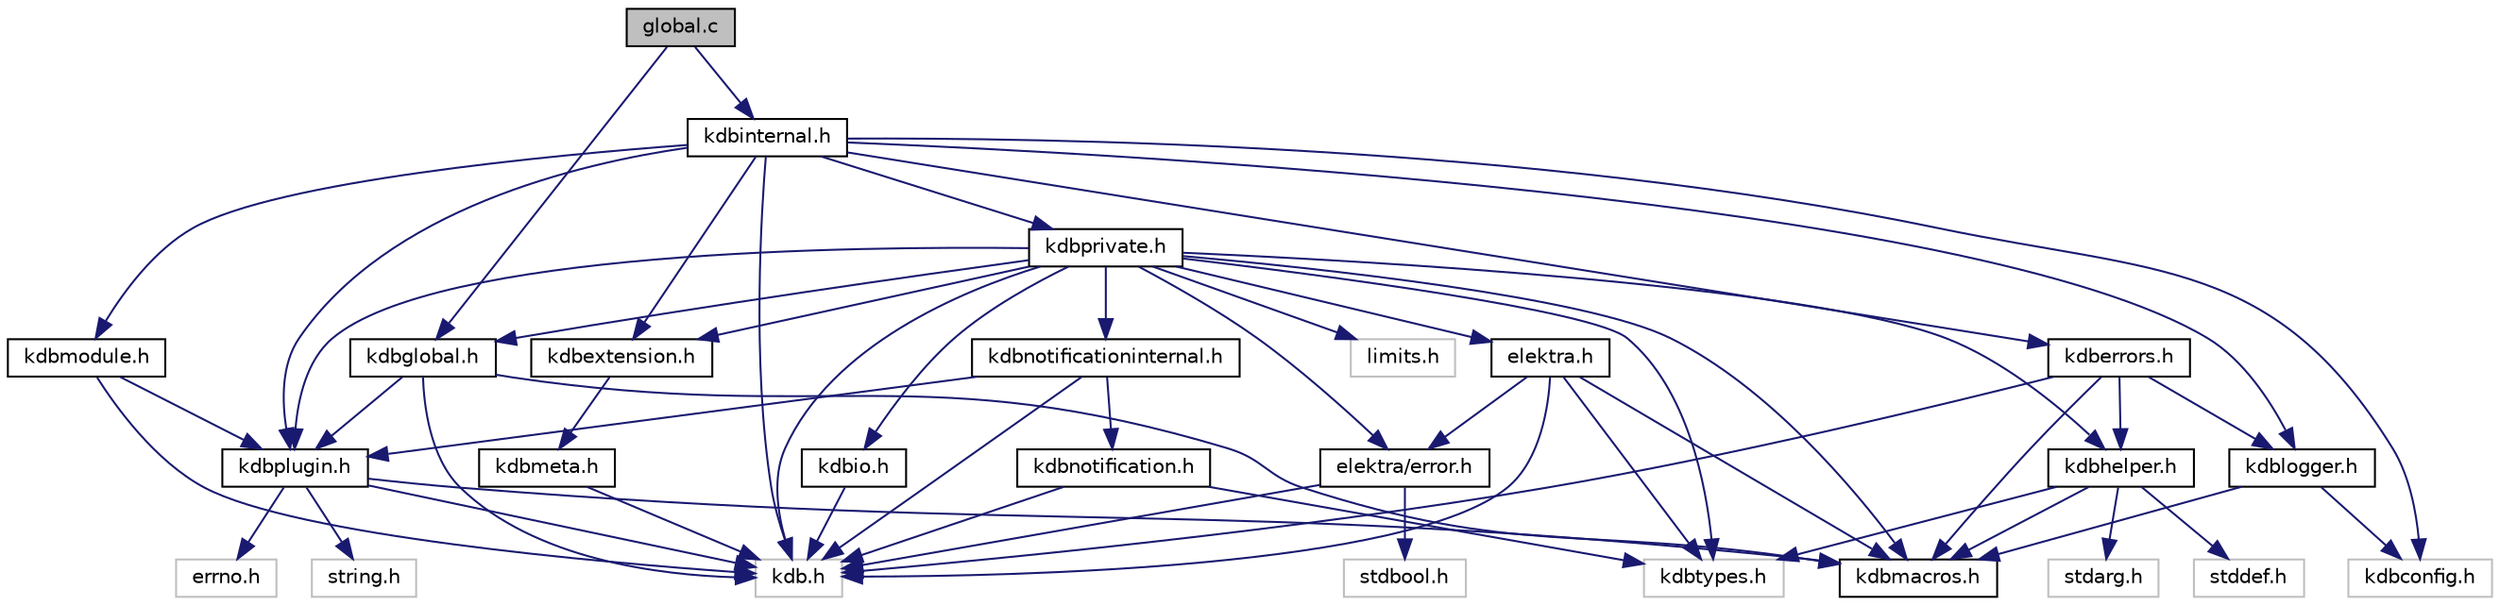 digraph "global.c"
{
  edge [fontname="Helvetica",fontsize="10",labelfontname="Helvetica",labelfontsize="10"];
  node [fontname="Helvetica",fontsize="10",shape=record];
  Node0 [label="global.c",height=0.2,width=0.4,color="black", fillcolor="grey75", style="filled", fontcolor="black"];
  Node0 -> Node1 [color="midnightblue",fontsize="10",style="solid"];
  Node1 [label="kdbglobal.h",height=0.2,width=0.4,color="black", fillcolor="white", style="filled",URL="$kdbglobal_8h.html",tooltip="Defines for global plugins. "];
  Node1 -> Node2 [color="midnightblue",fontsize="10",style="solid"];
  Node2 [label="kdb.h",height=0.2,width=0.4,color="grey75", fillcolor="white", style="filled"];
  Node1 -> Node3 [color="midnightblue",fontsize="10",style="solid"];
  Node3 [label="kdbmacros.h",height=0.2,width=0.4,color="black", fillcolor="white", style="filled",URL="$kdbmacros_8h.html",tooltip="Macros by Elektra. "];
  Node1 -> Node4 [color="midnightblue",fontsize="10",style="solid"];
  Node4 [label="kdbplugin.h",height=0.2,width=0.4,color="black", fillcolor="white", style="filled",URL="$kdbplugin_8h.html",tooltip="Methods for plugin programing. "];
  Node4 -> Node2 [color="midnightblue",fontsize="10",style="solid"];
  Node4 -> Node5 [color="midnightblue",fontsize="10",style="solid"];
  Node5 [label="errno.h",height=0.2,width=0.4,color="grey75", fillcolor="white", style="filled"];
  Node4 -> Node3 [color="midnightblue",fontsize="10",style="solid"];
  Node4 -> Node6 [color="midnightblue",fontsize="10",style="solid"];
  Node6 [label="string.h",height=0.2,width=0.4,color="grey75", fillcolor="white", style="filled"];
  Node0 -> Node7 [color="midnightblue",fontsize="10",style="solid"];
  Node7 [label="kdbinternal.h",height=0.2,width=0.4,color="black", fillcolor="white", style="filled",URL="$kdbinternal_8h.html",tooltip="Includes most internal header files. "];
  Node7 -> Node2 [color="midnightblue",fontsize="10",style="solid"];
  Node7 -> Node8 [color="midnightblue",fontsize="10",style="solid"];
  Node8 [label="kdbconfig.h",height=0.2,width=0.4,color="grey75", fillcolor="white", style="filled"];
  Node7 -> Node9 [color="midnightblue",fontsize="10",style="solid"];
  Node9 [label="kdberrors.h",height=0.2,width=0.4,color="black", fillcolor="white", style="filled",URL="$kdberrors_8h.html",tooltip="Provides all macros and definitions which are used for emitting error or warnings. "];
  Node9 -> Node2 [color="midnightblue",fontsize="10",style="solid"];
  Node9 -> Node10 [color="midnightblue",fontsize="10",style="solid"];
  Node10 [label="kdbhelper.h",height=0.2,width=0.4,color="black", fillcolor="white", style="filled",URL="$kdbhelper_8h.html",tooltip="Helper for memory management. "];
  Node10 -> Node3 [color="midnightblue",fontsize="10",style="solid"];
  Node10 -> Node11 [color="midnightblue",fontsize="10",style="solid"];
  Node11 [label="kdbtypes.h",height=0.2,width=0.4,color="grey75", fillcolor="white", style="filled"];
  Node10 -> Node12 [color="midnightblue",fontsize="10",style="solid"];
  Node12 [label="stdarg.h",height=0.2,width=0.4,color="grey75", fillcolor="white", style="filled"];
  Node10 -> Node13 [color="midnightblue",fontsize="10",style="solid"];
  Node13 [label="stddef.h",height=0.2,width=0.4,color="grey75", fillcolor="white", style="filled"];
  Node9 -> Node14 [color="midnightblue",fontsize="10",style="solid"];
  Node14 [label="kdblogger.h",height=0.2,width=0.4,color="black", fillcolor="white", style="filled",URL="$kdblogger_8h.html",tooltip="Logger Interface. "];
  Node14 -> Node8 [color="midnightblue",fontsize="10",style="solid"];
  Node14 -> Node3 [color="midnightblue",fontsize="10",style="solid"];
  Node9 -> Node3 [color="midnightblue",fontsize="10",style="solid"];
  Node7 -> Node15 [color="midnightblue",fontsize="10",style="solid"];
  Node15 [label="kdbextension.h",height=0.2,width=0.4,color="black", fillcolor="white", style="filled",URL="$kdbextension_8h.html",tooltip="Extension functionality. "];
  Node15 -> Node16 [color="midnightblue",fontsize="10",style="solid"];
  Node16 [label="kdbmeta.h",height=0.2,width=0.4,color="black", fillcolor="white", style="filled",URL="$kdbmeta_8h.html",tooltip="metadata functions "];
  Node16 -> Node2 [color="midnightblue",fontsize="10",style="solid"];
  Node7 -> Node14 [color="midnightblue",fontsize="10",style="solid"];
  Node7 -> Node17 [color="midnightblue",fontsize="10",style="solid"];
  Node17 [label="kdbmodule.h",height=0.2,width=0.4,color="black", fillcolor="white", style="filled",URL="$kdbmodule_8h.html"];
  Node17 -> Node2 [color="midnightblue",fontsize="10",style="solid"];
  Node17 -> Node4 [color="midnightblue",fontsize="10",style="solid"];
  Node7 -> Node4 [color="midnightblue",fontsize="10",style="solid"];
  Node7 -> Node18 [color="midnightblue",fontsize="10",style="solid"];
  Node18 [label="kdbprivate.h",height=0.2,width=0.4,color="black", fillcolor="white", style="filled",URL="$kdbprivate_8h.html",tooltip="Private declarations. "];
  Node18 -> Node19 [color="midnightblue",fontsize="10",style="solid"];
  Node19 [label="elektra.h",height=0.2,width=0.4,color="black", fillcolor="white", style="filled",URL="$elektra_8h.html",tooltip="Elektra High Level API. "];
  Node19 -> Node20 [color="midnightblue",fontsize="10",style="solid"];
  Node20 [label="elektra/error.h",height=0.2,width=0.4,color="black", fillcolor="white", style="filled",URL="$error_8h.html",tooltip="Elektra error. "];
  Node20 -> Node2 [color="midnightblue",fontsize="10",style="solid"];
  Node20 -> Node21 [color="midnightblue",fontsize="10",style="solid"];
  Node21 [label="stdbool.h",height=0.2,width=0.4,color="grey75", fillcolor="white", style="filled"];
  Node19 -> Node2 [color="midnightblue",fontsize="10",style="solid"];
  Node19 -> Node3 [color="midnightblue",fontsize="10",style="solid"];
  Node19 -> Node11 [color="midnightblue",fontsize="10",style="solid"];
  Node18 -> Node20 [color="midnightblue",fontsize="10",style="solid"];
  Node18 -> Node2 [color="midnightblue",fontsize="10",style="solid"];
  Node18 -> Node15 [color="midnightblue",fontsize="10",style="solid"];
  Node18 -> Node10 [color="midnightblue",fontsize="10",style="solid"];
  Node18 -> Node22 [color="midnightblue",fontsize="10",style="solid"];
  Node22 [label="kdbio.h",height=0.2,width=0.4,color="black", fillcolor="white", style="filled",URL="$kdbio_8h.html",tooltip="Elektra-I/O structures for I/O bindings, plugins and applications. "];
  Node22 -> Node2 [color="midnightblue",fontsize="10",style="solid"];
  Node18 -> Node3 [color="midnightblue",fontsize="10",style="solid"];
  Node18 -> Node23 [color="midnightblue",fontsize="10",style="solid"];
  Node23 [label="kdbnotificationinternal.h",height=0.2,width=0.4,color="black", fillcolor="white", style="filled",URL="$kdbnotificationinternal_8h.html",tooltip="Elektra-Notification structures and declarations for developing notification and transport plugins..."];
  Node23 -> Node2 [color="midnightblue",fontsize="10",style="solid"];
  Node23 -> Node24 [color="midnightblue",fontsize="10",style="solid"];
  Node24 [label="kdbnotification.h",height=0.2,width=0.4,color="black", fillcolor="white", style="filled",URL="$kdbnotification_8h.html",tooltip="Elektra-Notification structures and declarations for application developers. "];
  Node24 -> Node2 [color="midnightblue",fontsize="10",style="solid"];
  Node24 -> Node11 [color="midnightblue",fontsize="10",style="solid"];
  Node23 -> Node4 [color="midnightblue",fontsize="10",style="solid"];
  Node18 -> Node4 [color="midnightblue",fontsize="10",style="solid"];
  Node18 -> Node11 [color="midnightblue",fontsize="10",style="solid"];
  Node18 -> Node1 [color="midnightblue",fontsize="10",style="solid"];
  Node18 -> Node25 [color="midnightblue",fontsize="10",style="solid"];
  Node25 [label="limits.h",height=0.2,width=0.4,color="grey75", fillcolor="white", style="filled"];
}
